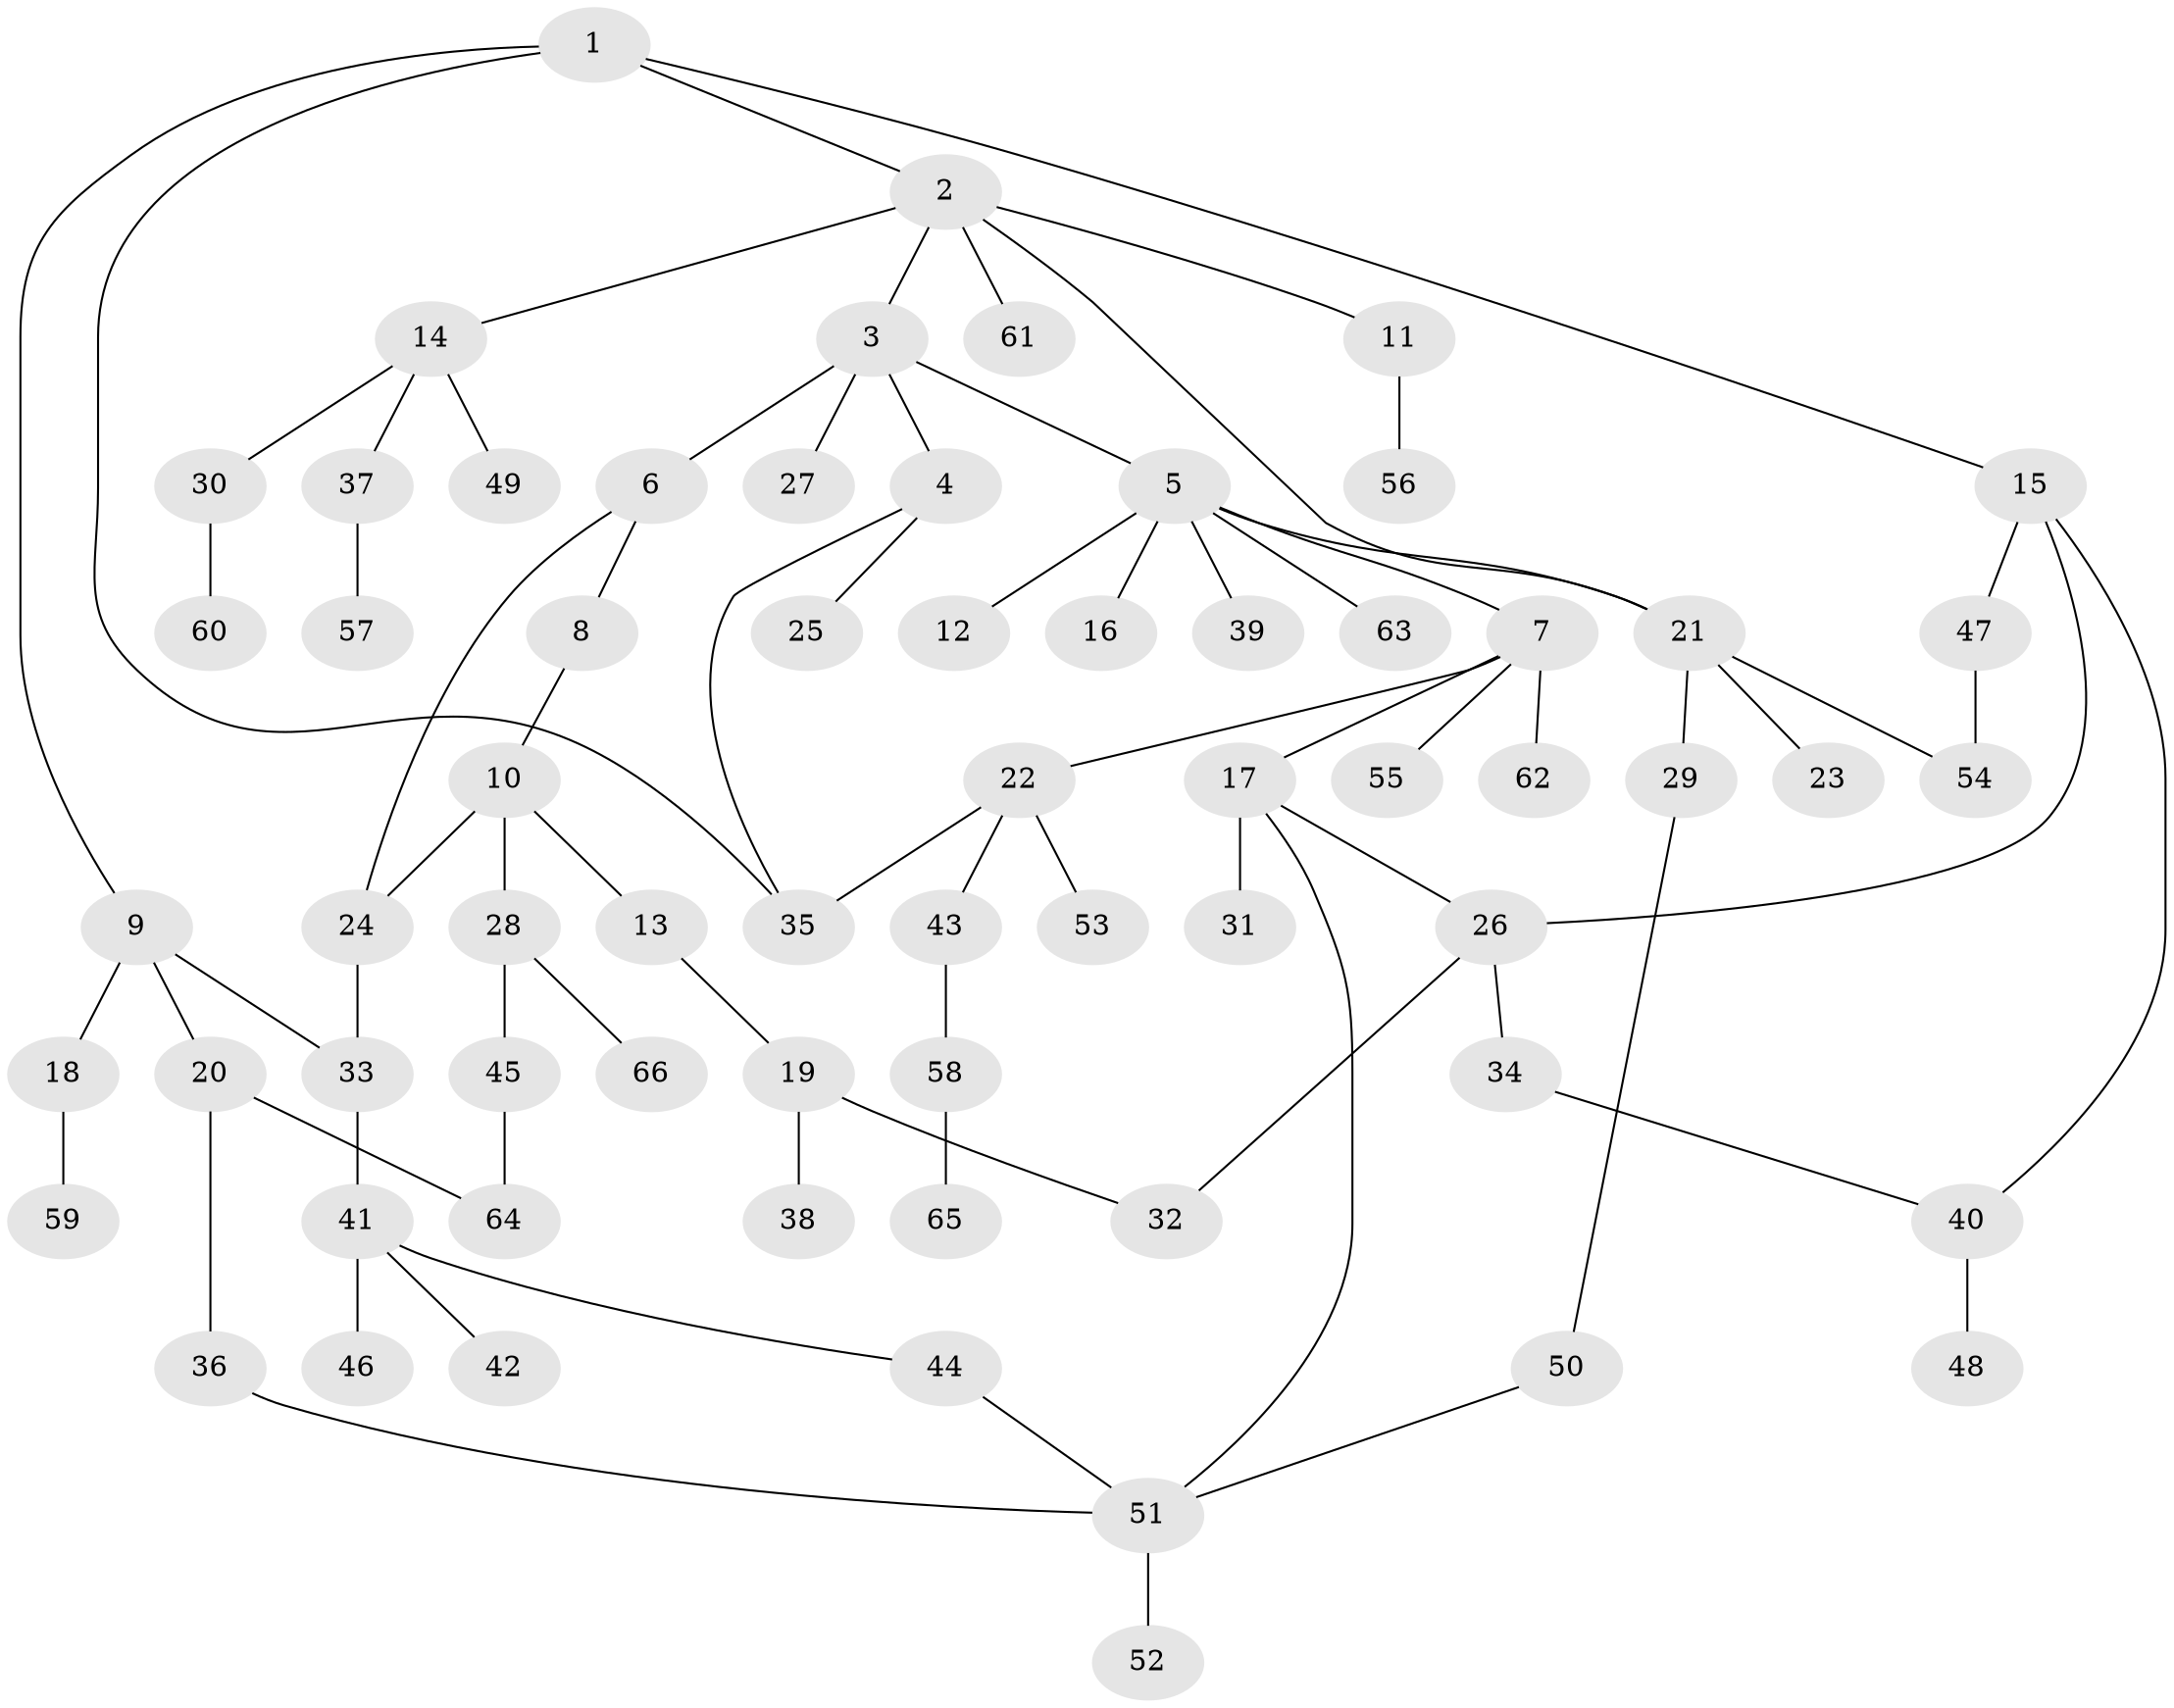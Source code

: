 // coarse degree distribution, {6: 0.047619047619047616, 8: 0.023809523809523808, 5: 0.047619047619047616, 4: 0.19047619047619047, 3: 0.11904761904761904, 1: 0.40476190476190477, 2: 0.16666666666666666}
// Generated by graph-tools (version 1.1) at 2025/51/02/27/25 19:51:36]
// undirected, 66 vertices, 78 edges
graph export_dot {
graph [start="1"]
  node [color=gray90,style=filled];
  1;
  2;
  3;
  4;
  5;
  6;
  7;
  8;
  9;
  10;
  11;
  12;
  13;
  14;
  15;
  16;
  17;
  18;
  19;
  20;
  21;
  22;
  23;
  24;
  25;
  26;
  27;
  28;
  29;
  30;
  31;
  32;
  33;
  34;
  35;
  36;
  37;
  38;
  39;
  40;
  41;
  42;
  43;
  44;
  45;
  46;
  47;
  48;
  49;
  50;
  51;
  52;
  53;
  54;
  55;
  56;
  57;
  58;
  59;
  60;
  61;
  62;
  63;
  64;
  65;
  66;
  1 -- 2;
  1 -- 9;
  1 -- 15;
  1 -- 35;
  2 -- 3;
  2 -- 11;
  2 -- 14;
  2 -- 61;
  2 -- 21;
  3 -- 4;
  3 -- 5;
  3 -- 6;
  3 -- 27;
  4 -- 25;
  4 -- 35;
  5 -- 7;
  5 -- 12;
  5 -- 16;
  5 -- 21;
  5 -- 39;
  5 -- 63;
  6 -- 8;
  6 -- 24;
  7 -- 17;
  7 -- 22;
  7 -- 55;
  7 -- 62;
  8 -- 10;
  9 -- 18;
  9 -- 20;
  9 -- 33;
  10 -- 13;
  10 -- 28;
  10 -- 24;
  11 -- 56;
  13 -- 19;
  14 -- 30;
  14 -- 37;
  14 -- 49;
  15 -- 47;
  15 -- 40;
  15 -- 26;
  17 -- 26;
  17 -- 31;
  17 -- 51;
  18 -- 59;
  19 -- 32;
  19 -- 38;
  20 -- 36;
  20 -- 64;
  21 -- 23;
  21 -- 29;
  21 -- 54;
  22 -- 43;
  22 -- 53;
  22 -- 35;
  24 -- 33;
  26 -- 34;
  26 -- 32;
  28 -- 45;
  28 -- 66;
  29 -- 50;
  30 -- 60;
  33 -- 41;
  34 -- 40;
  36 -- 51;
  37 -- 57;
  40 -- 48;
  41 -- 42;
  41 -- 44;
  41 -- 46;
  43 -- 58;
  44 -- 51;
  45 -- 64;
  47 -- 54;
  50 -- 51;
  51 -- 52;
  58 -- 65;
}
